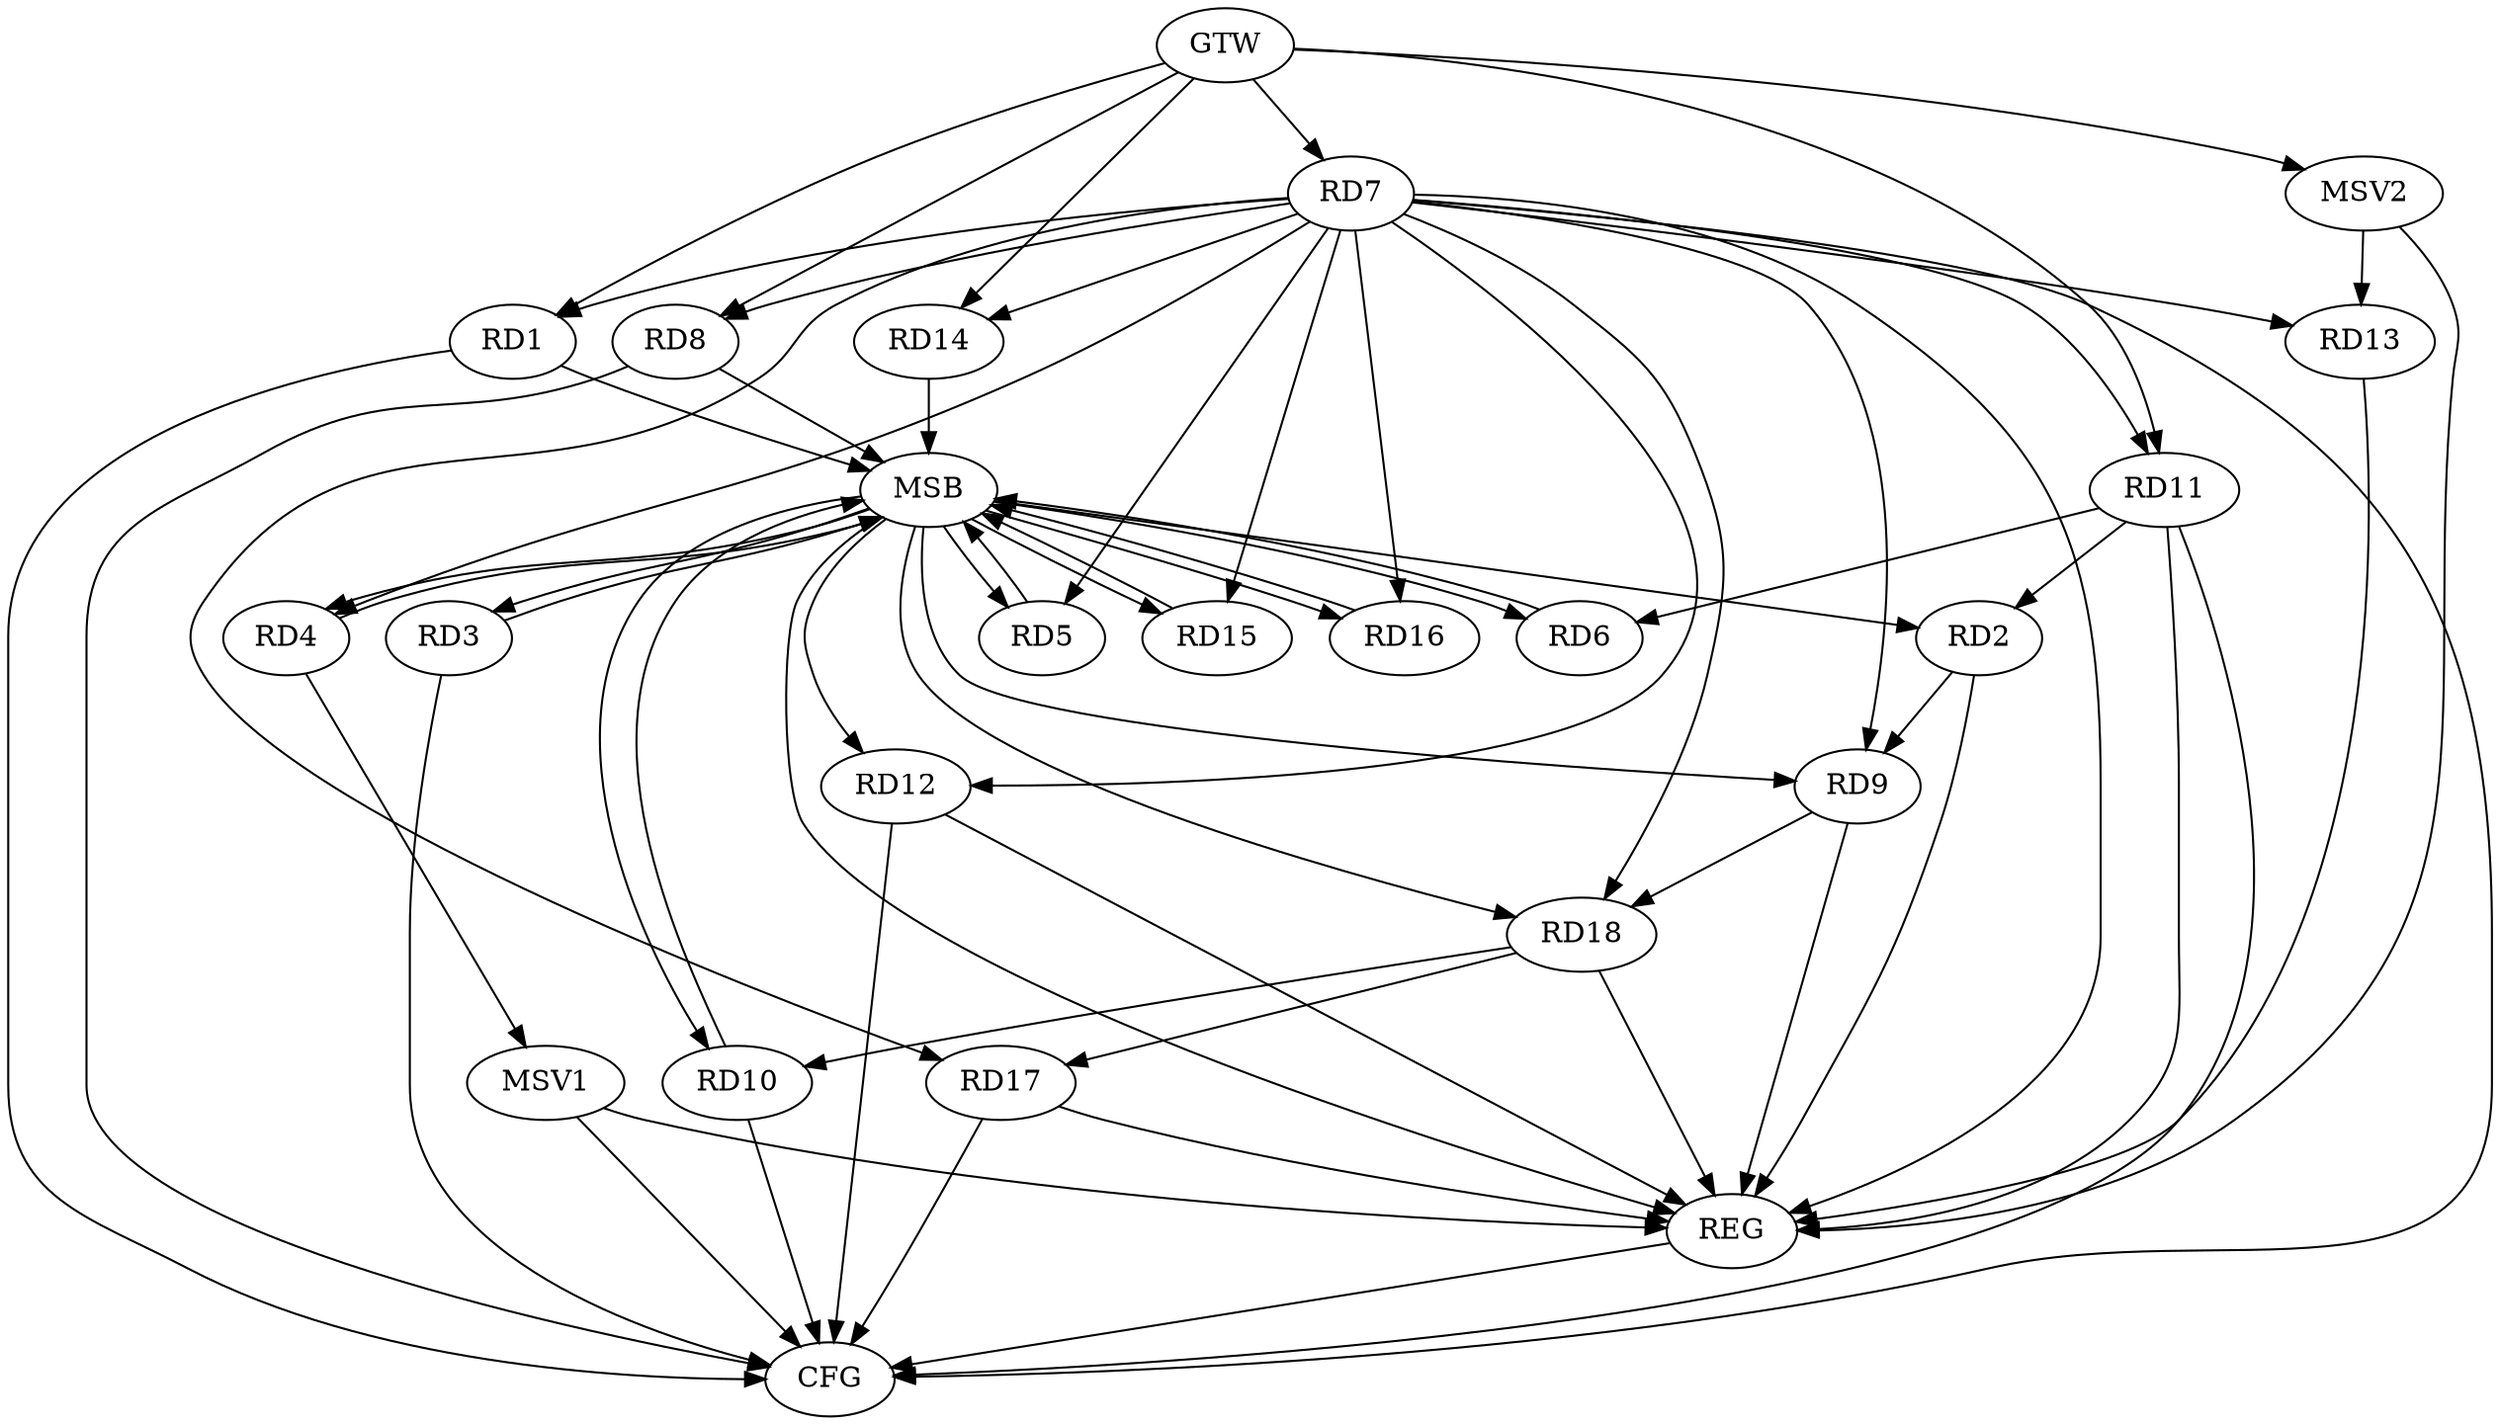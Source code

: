 strict digraph G {
  RD1 [ label="RD1" ];
  RD2 [ label="RD2" ];
  RD3 [ label="RD3" ];
  RD4 [ label="RD4" ];
  RD5 [ label="RD5" ];
  RD6 [ label="RD6" ];
  RD7 [ label="RD7" ];
  RD8 [ label="RD8" ];
  RD9 [ label="RD9" ];
  RD10 [ label="RD10" ];
  RD11 [ label="RD11" ];
  RD12 [ label="RD12" ];
  RD13 [ label="RD13" ];
  RD14 [ label="RD14" ];
  RD15 [ label="RD15" ];
  RD16 [ label="RD16" ];
  RD17 [ label="RD17" ];
  RD18 [ label="RD18" ];
  GTW [ label="GTW" ];
  REG [ label="REG" ];
  MSB [ label="MSB" ];
  CFG [ label="CFG" ];
  MSV1 [ label="MSV1" ];
  MSV2 [ label="MSV2" ];
  RD2 -> RD9;
  RD11 -> RD2;
  RD11 -> RD6;
  RD7 -> RD13;
  RD7 -> RD17;
  RD7 -> RD18;
  RD9 -> RD18;
  RD18 -> RD10;
  RD18 -> RD17;
  GTW -> RD1;
  GTW -> RD7;
  GTW -> RD8;
  GTW -> RD11;
  GTW -> RD14;
  RD2 -> REG;
  RD7 -> REG;
  RD9 -> REG;
  RD11 -> REG;
  RD12 -> REG;
  RD13 -> REG;
  RD17 -> REG;
  RD18 -> REG;
  RD1 -> MSB;
  MSB -> REG;
  RD3 -> MSB;
  MSB -> RD5;
  MSB -> RD12;
  RD4 -> MSB;
  RD5 -> MSB;
  MSB -> RD2;
  RD6 -> MSB;
  MSB -> RD4;
  MSB -> RD15;
  RD8 -> MSB;
  RD10 -> MSB;
  MSB -> RD16;
  MSB -> RD18;
  RD14 -> MSB;
  RD15 -> MSB;
  MSB -> RD9;
  MSB -> RD10;
  RD16 -> MSB;
  MSB -> RD3;
  MSB -> RD6;
  RD10 -> CFG;
  RD8 -> CFG;
  RD1 -> CFG;
  RD17 -> CFG;
  RD3 -> CFG;
  RD11 -> CFG;
  RD12 -> CFG;
  REG -> CFG;
  RD7 -> CFG;
  RD7 -> RD15;
  RD7 -> RD8;
  RD7 -> RD11;
  RD7 -> RD16;
  RD7 -> RD14;
  RD7 -> RD5;
  RD7 -> RD1;
  RD7 -> RD4;
  RD7 -> RD12;
  RD7 -> RD9;
  RD4 -> MSV1;
  MSV1 -> REG;
  MSV1 -> CFG;
  MSV2 -> RD13;
  GTW -> MSV2;
  MSV2 -> REG;
}
